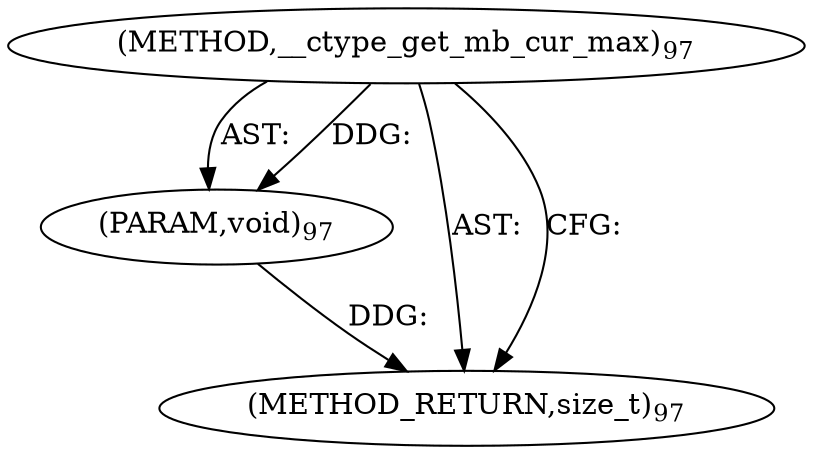 digraph "__ctype_get_mb_cur_max" {  
"33169" [label = <(METHOD,__ctype_get_mb_cur_max)<SUB>97</SUB>> ]
"33170" [label = <(PARAM,void)<SUB>97</SUB>> ]
"33171" [label = <(METHOD_RETURN,size_t)<SUB>97</SUB>> ]
  "33169" -> "33170"  [ label = "AST: "] 
  "33169" -> "33171"  [ label = "AST: "] 
  "33169" -> "33171"  [ label = "CFG: "] 
  "33170" -> "33171"  [ label = "DDG: "] 
  "33169" -> "33170"  [ label = "DDG: "] 
}
